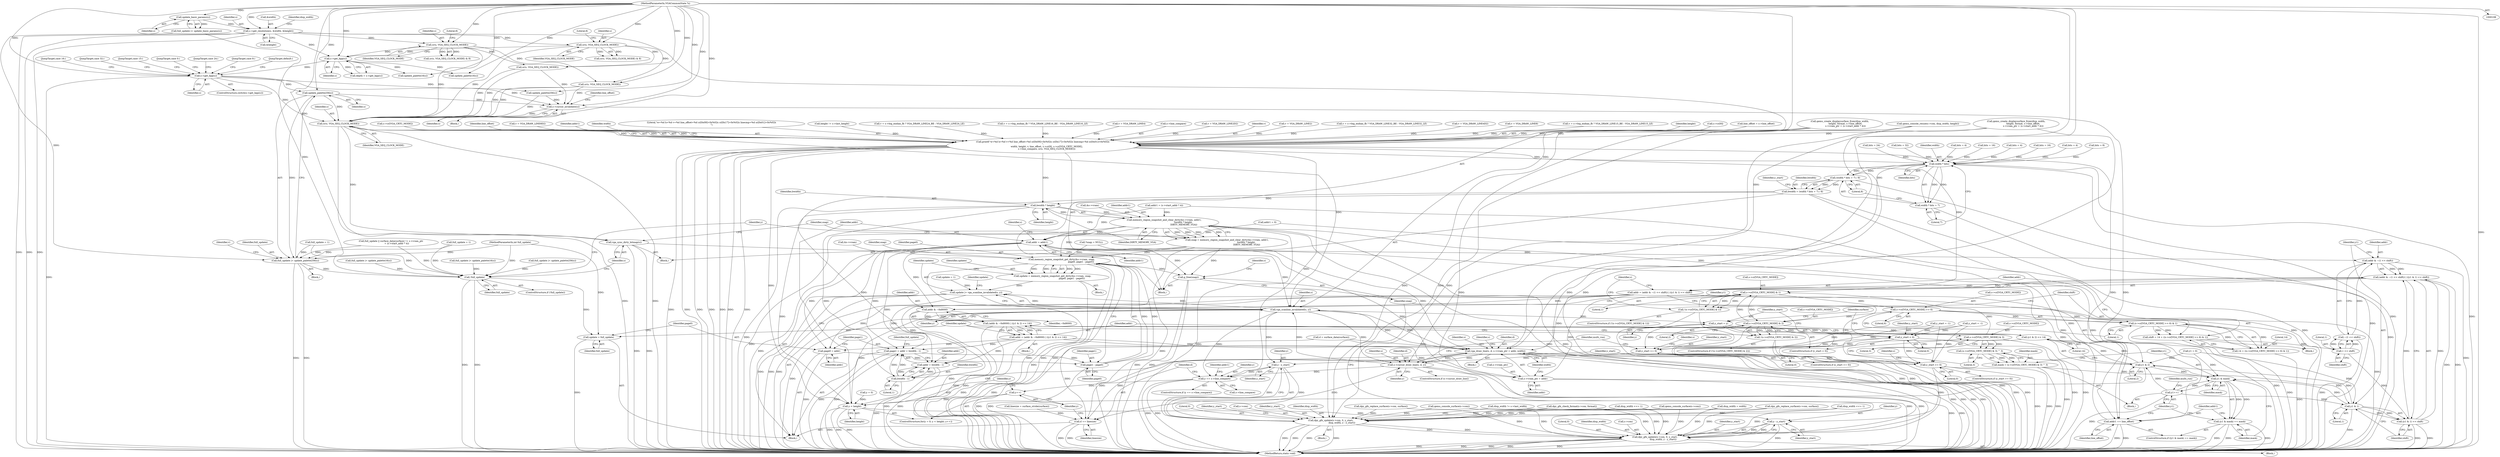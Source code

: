 digraph "0_qemu_bfc56535f793c557aa754c50213fc5f882e6482d@API" {
"1000540" [label="(Call,update_palette256(s))"];
"1000533" [label="(Call,s->get_bpp(s))"];
"1000279" [label="(Call,s->get_bpp(s))"];
"1000163" [label="(Call,s->get_resolution(s, &width, &height))"];
"1000161" [label="(Call,update_basic_params(s))"];
"1000109" [label="(MethodParameterIn,VGACommonState *s)"];
"1000253" [label="(Call,sr(s, VGA_SEQ_CLOCK_MODE))"];
"1000269" [label="(Call,sr(s, VGA_SEQ_CLOCK_MODE))"];
"1000538" [label="(Call,full_update |= update_palette256(s))"];
"1000688" [label="(Call,!full_update)"];
"1000777" [label="(Call,update = full_update)"];
"1000627" [label="(Call,s->cursor_invalidate(s))"];
"1000653" [label="(Call,sr(s, VGA_SEQ_CLOCK_MODE))"];
"1000634" [label="(Call,printf(\"w=%d h=%d v=%d line_offset=%d cr[0x09]=0x%02x cr[0x17]=0x%02x linecmp=%d sr[0x01]=0x%02x\n\",\n           width, height, v, line_offset, s->cr[9], s->cr[VGA_CRTC_MODE],\n           s->line_compare, sr(s, VGA_SEQ_CLOCK_MODE)))"];
"1000667" [label="(Call,width * bits)"];
"1000665" [label="(Call,(width * bits + 7) / 8)"];
"1000663" [label="(Call,bwidth = (width * bits + 7) / 8)"];
"1000701" [label="(Call,bwidth * height)"];
"1000695" [label="(Call,memory_region_snapshot_and_clear_dirty(&s->vram, addr1,\n                                                      bwidth * height,\n                                                       DIRTY_MEMORY_VGA))"];
"1000693" [label="(Call,snap = memory_region_snapshot_and_clear_dirty(&s->vram, addr1,\n                                                      bwidth * height,\n                                                       DIRTY_MEMORY_VGA))"];
"1000800" [label="(Call,memory_region_snapshot_get_dirty(&s->vram, snap,\n                                                      page0, page1 - page0))"];
"1000798" [label="(Call,update = memory_region_snapshot_get_dirty(&s->vram, snap,\n                                                      page0, page1 - page0))"];
"1000810" [label="(Call,update |= vga_scanline_invalidated(s, y))"];
"1000928" [label="(Call,g_free(snap))"];
"1000715" [label="(Call,addr = addr1)"];
"1000745" [label="(Call,addr & ~(1 << shift))"];
"1000744" [label="(Call,(addr & ~(1 << shift)) | ((y1 & 1) << shift))"];
"1000742" [label="(Call,addr = (addr & ~(1 << shift)) | ((y1 & 1) << shift))"];
"1000769" [label="(Call,addr & ~0x8000)"];
"1000768" [label="(Call,(addr & ~0x8000) | ((y1 & 2) << 14))"];
"1000766" [label="(Call,addr = (addr & ~0x8000) | ((y1 & 2) << 14))"];
"1000780" [label="(Call,page0 = addr)"];
"1000807" [label="(Call,page1 - page0)"];
"1000783" [label="(Call,page1 = addr + bwidth - 1)"];
"1000785" [label="(Call,addr + bwidth - 1)"];
"1000830" [label="(Call,vga_draw_line(s, d, s->vram_ptr + addr, width))"];
"1000812" [label="(Call,vga_scanline_invalidated(s, y))"];
"1000822" [label="(Call,y_start = y)"];
"1000819" [label="(Call,y_start < 0)"];
"1000850" [label="(Call,y_start >= 0)"];
"1000861" [label="(Call,y - y_start)"];
"1000854" [label="(Call,dpy_gfx_update(s->con, 0, y_start,\n                               disp_width, y - y_start))"];
"1000918" [label="(Call,dpy_gfx_update(s->con, 0, y_start,\n                       disp_width, y - y_start))"];
"1000902" [label="(Call,y == s->line_compare)"];
"1000712" [label="(Call,y++)"];
"1000709" [label="(Call,y < height)"];
"1000925" [label="(Call,y - y_start)"];
"1000914" [label="(Call,y_start >= 0)"];
"1000843" [label="(Call,s->cursor_draw_line(s, d, y))"];
"1000910" [label="(Call,d += linesize)"];
"1000833" [label="(Call,s->vram_ptr + addr)"];
"1000889" [label="(Call,addr1 += line_offset)"];
"1000787" [label="(Call,bwidth - 1)"];
"1000666" [label="(Call,width * bits + 7)"];
"1000720" [label="(Call,s->cr[VGA_CRTC_MODE] & 1)"];
"1000719" [label="(Call,!(s->cr[VGA_CRTC_MODE] & 1))"];
"1000734" [label="(Call,s->cr[VGA_CRTC_MODE] >> 6)"];
"1000733" [label="(Call,(s->cr[VGA_CRTC_MODE] >> 6) & 1)"];
"1000729" [label="(Call,shift = 14 + ((s->cr[VGA_CRTC_MODE] >> 6) & 1))"];
"1000748" [label="(Call,1 << shift)"];
"1000747" [label="(Call,~(1 << shift))"];
"1000751" [label="(Call,(y1 & 1) << shift)"];
"1000731" [label="(Call,14 + ((s->cr[VGA_CRTC_MODE] >> 6) & 1))"];
"1000758" [label="(Call,s->cr[VGA_CRTC_MODE] & 2)"];
"1000757" [label="(Call,!(s->cr[VGA_CRTC_MODE] & 2))"];
"1000875" [label="(Call,s->cr[VGA_CRTC_MODE] & 3)"];
"1000874" [label="(Call,(s->cr[VGA_CRTC_MODE] & 3) ^ 3)"];
"1000872" [label="(Call,mask = (s->cr[VGA_CRTC_MODE] & 3) ^ 3)"];
"1000885" [label="(Call,y1 & mask)"];
"1000884" [label="(Call,(y1 & mask) == mask)"];
"1000892" [label="(Call,y1++)"];
"1000752" [label="(Call,y1 & 1)"];
"1000773" [label="(Call,y1 & 2)"];
"1000772" [label="(Call,(y1 & 2) << 14)"];
"1000691" [label="(Call,vga_sync_dirty_bitmap(s))"];
"1000824" [label="(Identifier,y)"];
"1000780" [label="(Call,page0 = addr)"];
"1000274" [label="(Call,disp_width <<= 1)"];
"1000851" [label="(Identifier,y_start)"];
"1000163" [label="(Call,s->get_resolution(s, &width, &height))"];
"1000272" [label="(Literal,8)"];
"1000422" [label="(Call,full_update = 1)"];
"1000673" [label="(Identifier,y_start)"];
"1000707" [label="(Identifier,y)"];
"1000161" [label="(Call,update_basic_params(s))"];
"1000538" [label="(Call,full_update |= update_palette256(s))"];
"1000655" [label="(Identifier,VGA_SEQ_CLOCK_MODE)"];
"1000645" [label="(Call,s->cr[VGA_CRTC_MODE])"];
"1000482" [label="(Call,update_palette16(s))"];
"1000816" [label="(Identifier,update)"];
"1000923" [label="(Identifier,y_start)"];
"1000915" [label="(Identifier,y_start)"];
"1000639" [label="(Identifier,line_offset)"];
"1000280" [label="(Identifier,s)"];
"1000777" [label="(Call,update = full_update)"];
"1000542" [label="(Call,v = VGA_DRAW_LINE8D2)"];
"1000772" [label="(Call,(y1 & 2) << 14)"];
"1000830" [label="(Call,vga_draw_line(s, d, s->vram_ptr + addr, width))"];
"1000654" [label="(Identifier,s)"];
"1000818" [label="(ControlStructure,if (y_start < 0))"];
"1000656" [label="(Call,addr1 = (s->start_addr * 4))"];
"1000165" [label="(Call,&width)"];
"1000850" [label="(Call,y_start >= 0)"];
"1000691" [label="(Call,vga_sync_dirty_bitmap(s))"];
"1000831" [label="(Identifier,s)"];
"1000939" [label="(MethodReturn,static void)"];
"1000514" [label="(Call,sr(s, VGA_SEQ_CLOCK_MODE))"];
"1000875" [label="(Call,s->cr[VGA_CRTC_MODE] & 3)"];
"1000717" [label="(Identifier,addr1)"];
"1000750" [label="(Identifier,shift)"];
"1000254" [label="(Identifier,s)"];
"1000550" [label="(Call,full_update |= update_palette256(s))"];
"1000704" [label="(Identifier,DIRTY_MEMORY_VGA)"];
"1000527" [label="(Call,bits = 4)"];
"1000854" [label="(Call,dpy_gfx_update(s->con, 0, y_start,\n                               disp_width, y - y_start))"];
"1000689" [label="(Identifier,full_update)"];
"1000917" [label="(Block,)"];
"1000873" [label="(Identifier,mask)"];
"1000882" [label="(Literal,3)"];
"1000887" [label="(Identifier,mask)"];
"1000270" [label="(Identifier,s)"];
"1000366" [label="(Call,dpy_gfx_replace_surface(s->con, surface))"];
"1000810" [label="(Call,update |= vga_scanline_invalidated(s, y))"];
"1000666" [label="(Call,width * bits + 7)"];
"1000537" [label="(JumpTarget,case 0:)"];
"1000587" [label="(JumpTarget,case 24:)"];
"1000903" [label="(Identifier,y)"];
"1000892" [label="(Call,y1++)"];
"1000853" [label="(Block,)"];
"1000801" [label="(Call,&s->vram)"];
"1000843" [label="(Call,s->cursor_draw_line(s, d, y))"];
"1000756" [label="(ControlStructure,if (!(s->cr[VGA_CRTC_MODE] & 2)))"];
"1000860" [label="(Identifier,disp_width)"];
"1000663" [label="(Call,bwidth = (width * bits + 7) / 8)"];
"1000876" [label="(Call,s->cr[VGA_CRTC_MODE])"];
"1000534" [label="(Identifier,s)"];
"1000901" [label="(ControlStructure,if (y == s->line_compare))"];
"1000771" [label="(Identifier,~0x8000)"];
"1000508" [label="(Call,full_update |= update_palette16(s))"];
"1000789" [label="(Literal,1)"];
"1000726" [label="(Literal,1)"];
"1000716" [label="(Identifier,addr)"];
"1000540" [label="(Call,update_palette256(s))"];
"1000549" [label="(JumpTarget,case 8:)"];
"1000805" [label="(Identifier,snap)"];
"1000844" [label="(Identifier,s)"];
"1000657" [label="(Identifier,addr1)"];
"1000676" [label="(Call,d = surface_data(surface))"];
"1000570" [label="(Call,bits = 16)"];
"1000702" [label="(Identifier,bwidth)"];
"1000806" [label="(Identifier,page0)"];
"1000293" [label="(Call,dpy_gfx_check_format(s->con, format))"];
"1000734" [label="(Call,s->cr[VGA_CRTC_MODE] >> 6)"];
"1000627" [label="(Call,s->cursor_invalidate(s))"];
"1000454" [label="(Call,qemu_create_displaysurface_from(disp_width,\n                height, format, s->line_offset,\n                s->vram_ptr + (s->start_addr * 4)))"];
"1000820" [label="(Identifier,y_start)"];
"1000430" [label="(Call,full_update || surface_data(surface) != s->vram_ptr\n                + (s->start_addr * 4))"];
"1000755" [label="(Identifier,shift)"];
"1000759" [label="(Call,s->cr[VGA_CRTC_MODE])"];
"1000373" [label="(Call,qemu_console_resize(s->con, disp_width, height))"];
"1000693" [label="(Call,snap = memory_region_snapshot_and_clear_dirty(&s->vram, addr1,\n                                                      bwidth * height,\n                                                       DIRTY_MEMORY_VGA))"];
"1000723" [label="(Identifier,s)"];
"1000814" [label="(Identifier,y)"];
"1000732" [label="(Literal,14)"];
"1000532" [label="(ControlStructure,switch(s->get_bpp(s)))"];
"1000895" [label="(Identifier,multi_run)"];
"1000913" [label="(ControlStructure,if (y_start >= 0))"];
"1000863" [label="(Identifier,y_start)"];
"1000636" [label="(Identifier,width)"];
"1000793" [label="(Call,update = 1)"];
"1000277" [label="(Call,depth = s->get_bpp(s))"];
"1000687" [label="(ControlStructure,if (!full_update))"];
"1000865" [label="(Identifier,y_start)"];
"1000925" [label="(Call,y - y_start)"];
"1000635" [label="(Literal,\"w=%d h=%d v=%d line_offset=%d cr[0x09]=0x%02x cr[0x17]=0x%02x linecmp=%d sr[0x01]=0x%02x\n\")"];
"1000499" [label="(Call,bits = 4)"];
"1000811" [label="(Identifier,update)"];
"1000782" [label="(Identifier,addr)"];
"1000784" [label="(Identifier,page1)"];
"1000719" [label="(Call,!(s->cr[VGA_CRTC_MODE] & 1))"];
"1000170" [label="(Identifier,disp_width)"];
"1000881" [label="(Literal,3)"];
"1000541" [label="(Identifier,s)"];
"1000904" [label="(Call,s->line_compare)"];
"1000536" [label="(JumpTarget,default:)"];
"1000574" [label="(JumpTarget,case 16:)"];
"1000535" [label="(Block,)"];
"1000671" [label="(Literal,8)"];
"1000902" [label="(Call,y == s->line_compare)"];
"1000167" [label="(Call,&height)"];
"1000714" [label="(Block,)"];
"1000709" [label="(Call,y < height)"];
"1000889" [label="(Call,addr1 += line_offset)"];
"1000669" [label="(Identifier,bits)"];
"1000742" [label="(Call,addr = (addr & ~(1 << shift)) | ((y1 & 1) << shift))"];
"1000761" [label="(Identifier,s)"];
"1000862" [label="(Identifier,y)"];
"1000916" [label="(Literal,0)"];
"1000767" [label="(Identifier,addr)"];
"1000510" [label="(Call,update_palette16(s))"];
"1000323" [label="(Call,height != s->last_height)"];
"1000350" [label="(Call,qemu_create_displaysurface_from(disp_width,\n                    height, format, s->line_offset,\n                    s->vram_ptr + (s->start_addr * 4)))"];
"1000164" [label="(Identifier,s)"];
"1000695" [label="(Call,memory_region_snapshot_and_clear_dirty(&s->vram, addr1,\n                                                      bwidth * height,\n                                                       DIRTY_MEMORY_VGA))"];
"1000381" [label="(Call,qemu_console_surface(s->con))"];
"1000731" [label="(Call,14 + ((s->cr[VGA_CRTC_MODE] >> 6) & 1))"];
"1000769" [label="(Call,addr & ~0x8000)"];
"1000752" [label="(Call,y1 & 1)"];
"1000588" [label="(Call,v = s->big_endian_fb ? VGA_DRAW_LINE24_BE : VGA_DRAW_LINE24_LE)"];
"1000233" [label="(Call,full_update = 1)"];
"1000715" [label="(Call,addr = addr1)"];
"1000746" [label="(Identifier,addr)"];
"1000575" [label="(Call,v = s->big_endian_fb ? VGA_DRAW_LINE16_BE : VGA_DRAW_LINE16_LE)"];
"1000770" [label="(Identifier,addr)"];
"1000557" [label="(Call,bits = 8)"];
"1000834" [label="(Call,s->vram_ptr)"];
"1000797" [label="(Block,)"];
"1000596" [label="(Call,bits = 24)"];
"1000743" [label="(Identifier,addr)"];
"1000846" [label="(Identifier,y)"];
"1000890" [label="(Identifier,addr1)"];
"1000634" [label="(Call,printf(\"w=%d h=%d v=%d line_offset=%d cr[0x09]=0x%02x cr[0x17]=0x%02x linecmp=%d sr[0x01]=0x%02x\n\",\n           width, height, v, line_offset, s->cr[9], s->cr[VGA_CRTC_MODE],\n           s->line_compare, sr(s, VGA_SEQ_CLOCK_MODE)))"];
"1000268" [label="(Call,sr(s, VGA_SEQ_CLOCK_MODE) & 8)"];
"1000630" [label="(Identifier,line_offset)"];
"1000912" [label="(Identifier,linesize)"];
"1000470" [label="(Call,dpy_gfx_replace_surface(s->con, surface))"];
"1000872" [label="(Call,mask = (s->cr[VGA_CRTC_MODE] & 3) ^ 3)"];
"1000812" [label="(Call,vga_scanline_invalidated(s, y))"];
"1000667" [label="(Call,width * bits)"];
"1000111" [label="(Block,)"];
"1000841" [label="(Identifier,s)"];
"1000773" [label="(Call,y1 & 2)"];
"1000845" [label="(Identifier,d)"];
"1000852" [label="(Literal,0)"];
"1000115" [label="(Call,qemu_console_surface(s->con))"];
"1000774" [label="(Identifier,y1)"];
"1000690" [label="(Block,)"];
"1000688" [label="(Call,!full_update)"];
"1000609" [label="(Call,bits = 32)"];
"1000753" [label="(Identifier,y1)"];
"1000279" [label="(Call,s->get_bpp(s))"];
"1000907" [label="(Call,addr1 = 0)"];
"1000800" [label="(Call,memory_region_snapshot_get_dirty(&s->vram, snap,\n                                                      page0, page1 - page0))"];
"1000786" [label="(Identifier,addr)"];
"1000496" [label="(Call,v = VGA_DRAW_LINE4)"];
"1000727" [label="(Block,)"];
"1000798" [label="(Call,update = memory_region_snapshot_get_dirty(&s->vram, snap,\n                                                      page0, page1 - page0))"];
"1000808" [label="(Identifier,page1)"];
"1000317" [label="(Call,disp_width != s->last_width)"];
"1000169" [label="(Call,disp_width = width)"];
"1000711" [label="(Identifier,height)"];
"1000628" [label="(Identifier,s)"];
"1000741" [label="(Literal,1)"];
"1000891" [label="(Identifier,line_offset)"];
"1000109" [label="(MethodParameterIn,VGACommonState *s)"];
"1000256" [label="(Literal,8)"];
"1000668" [label="(Identifier,width)"];
"1000136" [label="(Call,*snap = NULL)"];
"1000828" [label="(Identifier,surface)"];
"1000692" [label="(Identifier,s)"];
"1000712" [label="(Call,y++)"];
"1000480" [label="(Call,full_update |= update_palette16(s))"];
"1000861" [label="(Call,y - y_start)"];
"1000545" [label="(Call,bits = 4)"];
"1000713" [label="(Identifier,y)"];
"1000926" [label="(Identifier,y)"];
"1000849" [label="(ControlStructure,if (y_start >= 0))"];
"1000922" [label="(Literal,0)"];
"1000729" [label="(Call,shift = 14 + ((s->cr[VGA_CRTC_MODE] >> 6) & 1))"];
"1000159" [label="(Call,full_update |= update_basic_params(s))"];
"1000783" [label="(Call,page1 = addr + bwidth - 1)"];
"1000888" [label="(Identifier,mask)"];
"1000583" [label="(Call,bits = 16)"];
"1000600" [label="(JumpTarget,case 32:)"];
"1000110" [label="(MethodParameterIn,int full_update)"];
"1000650" [label="(Call,s->line_compare)"];
"1000519" [label="(Call,v = VGA_DRAW_LINE2D2)"];
"1000807" [label="(Call,page1 - page0)"];
"1000822" [label="(Call,y_start = y)"];
"1000819" [label="(Call,y_start < 0)"];
"1000927" [label="(Identifier,y_start)"];
"1000740" [label="(Literal,6)"];
"1000778" [label="(Identifier,update)"];
"1000855" [label="(Call,s->con)"];
"1000871" [label="(Block,)"];
"1000775" [label="(Literal,2)"];
"1000932" [label="(Identifier,s)"];
"1000700" [label="(Identifier,addr1)"];
"1000626" [label="(Block,)"];
"1000758" [label="(Call,s->cr[VGA_CRTC_MODE] & 2)"];
"1000823" [label="(Identifier,y_start)"];
"1000253" [label="(Call,sr(s, VGA_SEQ_CLOCK_MODE))"];
"1000638" [label="(Identifier,v)"];
"1000799" [label="(Identifier,update)"];
"1000665" [label="(Call,(width * bits + 7) / 8)"];
"1000791" [label="(Identifier,full_update)"];
"1000524" [label="(Call,v = VGA_DRAW_LINE2)"];
"1000757" [label="(Call,!(s->cr[VGA_CRTC_MODE] & 2))"];
"1000914" [label="(Call,y_start >= 0)"];
"1000766" [label="(Call,addr = (addr & ~0x8000) | ((y1 & 2) << 14))"];
"1000653" [label="(Call,sr(s, VGA_SEQ_CLOCK_MODE))"];
"1000920" [label="(Identifier,s)"];
"1000832" [label="(Identifier,d)"];
"1000486" [label="(Call,sr(s, VGA_SEQ_CLOCK_MODE))"];
"1000680" [label="(Call,linesize = surface_stride(surface))"];
"1000543" [label="(Identifier,v)"];
"1000864" [label="(Call,y_start = -1)"];
"1000839" [label="(ControlStructure,if (s->cursor_draw_line))"];
"1000883" [label="(ControlStructure,if ((y1 & mask) == mask))"];
"1000705" [label="(ControlStructure,for(y = 0; y < height; y++))"];
"1000601" [label="(Call,v = s->big_endian_fb ? VGA_DRAW_LINE32_BE : VGA_DRAW_LINE32_LE)"];
"1000491" [label="(Call,v = VGA_DRAW_LINE4D2)"];
"1000269" [label="(Call,sr(s, VGA_SEQ_CLOCK_MODE))"];
"1000779" [label="(Identifier,full_update)"];
"1000768" [label="(Call,(addr & ~0x8000) | ((y1 & 2) << 14))"];
"1000539" [label="(Identifier,full_update)"];
"1000809" [label="(Identifier,page0)"];
"1000781" [label="(Identifier,page0)"];
"1000765" [label="(Block,)"];
"1000911" [label="(Identifier,d)"];
"1000821" [label="(Literal,0)"];
"1000749" [label="(Literal,1)"];
"1000745" [label="(Call,addr & ~(1 << shift))"];
"1000706" [label="(Call,y = 0)"];
"1000874" [label="(Call,(s->cr[VGA_CRTC_MODE] & 3) ^ 3)"];
"1000554" [label="(Call,v = VGA_DRAW_LINE8)"];
"1000162" [label="(Identifier,s)"];
"1000720" [label="(Call,s->cr[VGA_CRTC_MODE] & 1)"];
"1000696" [label="(Call,&s->vram)"];
"1000562" [label="(Call,v = s->big_endian_fb ? VGA_DRAW_LINE15_BE : VGA_DRAW_LINE15_LE)"];
"1000785" [label="(Call,addr + bwidth - 1)"];
"1000813" [label="(Identifier,s)"];
"1000552" [label="(Call,update_palette256(s))"];
"1000271" [label="(Identifier,VGA_SEQ_CLOCK_MODE)"];
"1000870" [label="(Identifier,multi_run)"];
"1000924" [label="(Identifier,disp_width)"];
"1000730" [label="(Identifier,shift)"];
"1000664" [label="(Identifier,bwidth)"];
"1000747" [label="(Call,~(1 << shift))"];
"1000751" [label="(Call,(y1 & 1) << shift)"];
"1000672" [label="(Call,y_start = -1)"];
"1000754" [label="(Literal,1)"];
"1000884" [label="(Call,(y1 & mask) == mask)"];
"1000776" [label="(Literal,14)"];
"1000859" [label="(Identifier,y_start)"];
"1000893" [label="(Identifier,y1)"];
"1000701" [label="(Call,bwidth * height)"];
"1000838" [label="(Identifier,width)"];
"1000918" [label="(Call,dpy_gfx_update(s->con, 0, y_start,\n                       disp_width, y - y_start))"];
"1000908" [label="(Identifier,addr1)"];
"1000670" [label="(Literal,7)"];
"1000788" [label="(Identifier,bwidth)"];
"1000886" [label="(Identifier,y1)"];
"1000910" [label="(Call,d += linesize)"];
"1000258" [label="(Call,disp_width <<= 1)"];
"1000787" [label="(Call,bwidth - 1)"];
"1000928" [label="(Call,g_free(snap))"];
"1000858" [label="(Literal,0)"];
"1000748" [label="(Call,1 << shift)"];
"1000885" [label="(Call,y1 & mask)"];
"1000694" [label="(Identifier,snap)"];
"1000533" [label="(Call,s->get_bpp(s))"];
"1000721" [label="(Call,s->cr[VGA_CRTC_MODE])"];
"1000929" [label="(Identifier,snap)"];
"1000833" [label="(Call,s->vram_ptr + addr)"];
"1000829" [label="(Block,)"];
"1000735" [label="(Call,s->cr[VGA_CRTC_MODE])"];
"1000733" [label="(Call,(s->cr[VGA_CRTC_MODE] >> 6) & 1)"];
"1000637" [label="(Identifier,height)"];
"1000703" [label="(Identifier,height)"];
"1000561" [label="(JumpTarget,case 15:)"];
"1000252" [label="(Call,sr(s, VGA_SEQ_CLOCK_MODE) & 8)"];
"1000710" [label="(Identifier,y)"];
"1000718" [label="(ControlStructure,if (!(s->cr[VGA_CRTC_MODE] & 1)))"];
"1000684" [label="(Call,y1 = 0)"];
"1000837" [label="(Identifier,addr)"];
"1000744" [label="(Call,(addr & ~(1 << shift)) | ((y1 & 1) << shift))"];
"1000640" [label="(Call,s->cr[9])"];
"1000629" [label="(Call,line_offset = s->line_offset)"];
"1000764" [label="(Literal,2)"];
"1000919" [label="(Call,s->con)"];
"1000856" [label="(Identifier,s)"];
"1000255" [label="(Identifier,VGA_SEQ_CLOCK_MODE)"];
"1000540" -> "1000538"  [label="AST: "];
"1000540" -> "1000541"  [label="CFG: "];
"1000541" -> "1000540"  [label="AST: "];
"1000538" -> "1000540"  [label="CFG: "];
"1000540" -> "1000538"  [label="DDG: "];
"1000533" -> "1000540"  [label="DDG: "];
"1000109" -> "1000540"  [label="DDG: "];
"1000540" -> "1000627"  [label="DDG: "];
"1000540" -> "1000653"  [label="DDG: "];
"1000533" -> "1000532"  [label="AST: "];
"1000533" -> "1000534"  [label="CFG: "];
"1000534" -> "1000533"  [label="AST: "];
"1000536" -> "1000533"  [label="CFG: "];
"1000537" -> "1000533"  [label="CFG: "];
"1000549" -> "1000533"  [label="CFG: "];
"1000561" -> "1000533"  [label="CFG: "];
"1000574" -> "1000533"  [label="CFG: "];
"1000587" -> "1000533"  [label="CFG: "];
"1000600" -> "1000533"  [label="CFG: "];
"1000533" -> "1000939"  [label="DDG: "];
"1000279" -> "1000533"  [label="DDG: "];
"1000109" -> "1000533"  [label="DDG: "];
"1000533" -> "1000552"  [label="DDG: "];
"1000533" -> "1000627"  [label="DDG: "];
"1000533" -> "1000653"  [label="DDG: "];
"1000279" -> "1000277"  [label="AST: "];
"1000279" -> "1000280"  [label="CFG: "];
"1000280" -> "1000279"  [label="AST: "];
"1000277" -> "1000279"  [label="CFG: "];
"1000279" -> "1000277"  [label="DDG: "];
"1000163" -> "1000279"  [label="DDG: "];
"1000253" -> "1000279"  [label="DDG: "];
"1000269" -> "1000279"  [label="DDG: "];
"1000109" -> "1000279"  [label="DDG: "];
"1000279" -> "1000482"  [label="DDG: "];
"1000279" -> "1000510"  [label="DDG: "];
"1000163" -> "1000111"  [label="AST: "];
"1000163" -> "1000167"  [label="CFG: "];
"1000164" -> "1000163"  [label="AST: "];
"1000165" -> "1000163"  [label="AST: "];
"1000167" -> "1000163"  [label="AST: "];
"1000170" -> "1000163"  [label="CFG: "];
"1000163" -> "1000939"  [label="DDG: "];
"1000163" -> "1000939"  [label="DDG: "];
"1000163" -> "1000939"  [label="DDG: "];
"1000161" -> "1000163"  [label="DDG: "];
"1000109" -> "1000163"  [label="DDG: "];
"1000163" -> "1000253"  [label="DDG: "];
"1000163" -> "1000269"  [label="DDG: "];
"1000161" -> "1000159"  [label="AST: "];
"1000161" -> "1000162"  [label="CFG: "];
"1000162" -> "1000161"  [label="AST: "];
"1000159" -> "1000161"  [label="CFG: "];
"1000161" -> "1000159"  [label="DDG: "];
"1000109" -> "1000161"  [label="DDG: "];
"1000109" -> "1000108"  [label="AST: "];
"1000109" -> "1000939"  [label="DDG: "];
"1000109" -> "1000253"  [label="DDG: "];
"1000109" -> "1000269"  [label="DDG: "];
"1000109" -> "1000482"  [label="DDG: "];
"1000109" -> "1000486"  [label="DDG: "];
"1000109" -> "1000510"  [label="DDG: "];
"1000109" -> "1000514"  [label="DDG: "];
"1000109" -> "1000552"  [label="DDG: "];
"1000109" -> "1000627"  [label="DDG: "];
"1000109" -> "1000653"  [label="DDG: "];
"1000109" -> "1000691"  [label="DDG: "];
"1000109" -> "1000812"  [label="DDG: "];
"1000109" -> "1000830"  [label="DDG: "];
"1000109" -> "1000843"  [label="DDG: "];
"1000253" -> "1000252"  [label="AST: "];
"1000253" -> "1000255"  [label="CFG: "];
"1000254" -> "1000253"  [label="AST: "];
"1000255" -> "1000253"  [label="AST: "];
"1000256" -> "1000253"  [label="CFG: "];
"1000253" -> "1000252"  [label="DDG: "];
"1000253" -> "1000252"  [label="DDG: "];
"1000253" -> "1000486"  [label="DDG: "];
"1000253" -> "1000514"  [label="DDG: "];
"1000253" -> "1000653"  [label="DDG: "];
"1000269" -> "1000268"  [label="AST: "];
"1000269" -> "1000271"  [label="CFG: "];
"1000270" -> "1000269"  [label="AST: "];
"1000271" -> "1000269"  [label="AST: "];
"1000272" -> "1000269"  [label="CFG: "];
"1000269" -> "1000268"  [label="DDG: "];
"1000269" -> "1000268"  [label="DDG: "];
"1000269" -> "1000486"  [label="DDG: "];
"1000269" -> "1000514"  [label="DDG: "];
"1000269" -> "1000653"  [label="DDG: "];
"1000538" -> "1000535"  [label="AST: "];
"1000539" -> "1000538"  [label="AST: "];
"1000543" -> "1000538"  [label="CFG: "];
"1000538" -> "1000939"  [label="DDG: "];
"1000538" -> "1000939"  [label="DDG: "];
"1000159" -> "1000538"  [label="DDG: "];
"1000422" -> "1000538"  [label="DDG: "];
"1000430" -> "1000538"  [label="DDG: "];
"1000233" -> "1000538"  [label="DDG: "];
"1000110" -> "1000538"  [label="DDG: "];
"1000538" -> "1000688"  [label="DDG: "];
"1000688" -> "1000687"  [label="AST: "];
"1000688" -> "1000689"  [label="CFG: "];
"1000689" -> "1000688"  [label="AST: "];
"1000692" -> "1000688"  [label="CFG: "];
"1000707" -> "1000688"  [label="CFG: "];
"1000688" -> "1000939"  [label="DDG: "];
"1000688" -> "1000939"  [label="DDG: "];
"1000508" -> "1000688"  [label="DDG: "];
"1000159" -> "1000688"  [label="DDG: "];
"1000422" -> "1000688"  [label="DDG: "];
"1000430" -> "1000688"  [label="DDG: "];
"1000550" -> "1000688"  [label="DDG: "];
"1000480" -> "1000688"  [label="DDG: "];
"1000233" -> "1000688"  [label="DDG: "];
"1000110" -> "1000688"  [label="DDG: "];
"1000688" -> "1000777"  [label="DDG: "];
"1000777" -> "1000714"  [label="AST: "];
"1000777" -> "1000779"  [label="CFG: "];
"1000778" -> "1000777"  [label="AST: "];
"1000779" -> "1000777"  [label="AST: "];
"1000781" -> "1000777"  [label="CFG: "];
"1000777" -> "1000939"  [label="DDG: "];
"1000110" -> "1000777"  [label="DDG: "];
"1000627" -> "1000626"  [label="AST: "];
"1000627" -> "1000628"  [label="CFG: "];
"1000628" -> "1000627"  [label="AST: "];
"1000630" -> "1000627"  [label="CFG: "];
"1000627" -> "1000939"  [label="DDG: "];
"1000552" -> "1000627"  [label="DDG: "];
"1000514" -> "1000627"  [label="DDG: "];
"1000486" -> "1000627"  [label="DDG: "];
"1000627" -> "1000653"  [label="DDG: "];
"1000653" -> "1000634"  [label="AST: "];
"1000653" -> "1000655"  [label="CFG: "];
"1000654" -> "1000653"  [label="AST: "];
"1000655" -> "1000653"  [label="AST: "];
"1000634" -> "1000653"  [label="CFG: "];
"1000653" -> "1000939"  [label="DDG: "];
"1000653" -> "1000939"  [label="DDG: "];
"1000653" -> "1000634"  [label="DDG: "];
"1000653" -> "1000634"  [label="DDG: "];
"1000552" -> "1000653"  [label="DDG: "];
"1000514" -> "1000653"  [label="DDG: "];
"1000514" -> "1000653"  [label="DDG: "];
"1000486" -> "1000653"  [label="DDG: "];
"1000486" -> "1000653"  [label="DDG: "];
"1000653" -> "1000691"  [label="DDG: "];
"1000653" -> "1000812"  [label="DDG: "];
"1000634" -> "1000111"  [label="AST: "];
"1000635" -> "1000634"  [label="AST: "];
"1000636" -> "1000634"  [label="AST: "];
"1000637" -> "1000634"  [label="AST: "];
"1000638" -> "1000634"  [label="AST: "];
"1000639" -> "1000634"  [label="AST: "];
"1000640" -> "1000634"  [label="AST: "];
"1000645" -> "1000634"  [label="AST: "];
"1000650" -> "1000634"  [label="AST: "];
"1000657" -> "1000634"  [label="CFG: "];
"1000634" -> "1000939"  [label="DDG: "];
"1000634" -> "1000939"  [label="DDG: "];
"1000634" -> "1000939"  [label="DDG: "];
"1000634" -> "1000939"  [label="DDG: "];
"1000634" -> "1000939"  [label="DDG: "];
"1000634" -> "1000939"  [label="DDG: "];
"1000634" -> "1000939"  [label="DDG: "];
"1000323" -> "1000634"  [label="DDG: "];
"1000454" -> "1000634"  [label="DDG: "];
"1000373" -> "1000634"  [label="DDG: "];
"1000350" -> "1000634"  [label="DDG: "];
"1000524" -> "1000634"  [label="DDG: "];
"1000588" -> "1000634"  [label="DDG: "];
"1000562" -> "1000634"  [label="DDG: "];
"1000519" -> "1000634"  [label="DDG: "];
"1000601" -> "1000634"  [label="DDG: "];
"1000542" -> "1000634"  [label="DDG: "];
"1000575" -> "1000634"  [label="DDG: "];
"1000491" -> "1000634"  [label="DDG: "];
"1000554" -> "1000634"  [label="DDG: "];
"1000496" -> "1000634"  [label="DDG: "];
"1000629" -> "1000634"  [label="DDG: "];
"1000634" -> "1000667"  [label="DDG: "];
"1000634" -> "1000701"  [label="DDG: "];
"1000634" -> "1000709"  [label="DDG: "];
"1000634" -> "1000720"  [label="DDG: "];
"1000634" -> "1000889"  [label="DDG: "];
"1000634" -> "1000902"  [label="DDG: "];
"1000667" -> "1000666"  [label="AST: "];
"1000667" -> "1000669"  [label="CFG: "];
"1000668" -> "1000667"  [label="AST: "];
"1000669" -> "1000667"  [label="AST: "];
"1000670" -> "1000667"  [label="CFG: "];
"1000667" -> "1000939"  [label="DDG: "];
"1000667" -> "1000939"  [label="DDG: "];
"1000667" -> "1000665"  [label="DDG: "];
"1000667" -> "1000665"  [label="DDG: "];
"1000667" -> "1000666"  [label="DDG: "];
"1000667" -> "1000666"  [label="DDG: "];
"1000570" -> "1000667"  [label="DDG: "];
"1000583" -> "1000667"  [label="DDG: "];
"1000596" -> "1000667"  [label="DDG: "];
"1000527" -> "1000667"  [label="DDG: "];
"1000609" -> "1000667"  [label="DDG: "];
"1000545" -> "1000667"  [label="DDG: "];
"1000499" -> "1000667"  [label="DDG: "];
"1000557" -> "1000667"  [label="DDG: "];
"1000667" -> "1000830"  [label="DDG: "];
"1000665" -> "1000663"  [label="AST: "];
"1000665" -> "1000671"  [label="CFG: "];
"1000666" -> "1000665"  [label="AST: "];
"1000671" -> "1000665"  [label="AST: "];
"1000663" -> "1000665"  [label="CFG: "];
"1000665" -> "1000939"  [label="DDG: "];
"1000665" -> "1000663"  [label="DDG: "];
"1000665" -> "1000663"  [label="DDG: "];
"1000663" -> "1000111"  [label="AST: "];
"1000664" -> "1000663"  [label="AST: "];
"1000673" -> "1000663"  [label="CFG: "];
"1000663" -> "1000939"  [label="DDG: "];
"1000663" -> "1000939"  [label="DDG: "];
"1000663" -> "1000701"  [label="DDG: "];
"1000663" -> "1000787"  [label="DDG: "];
"1000701" -> "1000695"  [label="AST: "];
"1000701" -> "1000703"  [label="CFG: "];
"1000702" -> "1000701"  [label="AST: "];
"1000703" -> "1000701"  [label="AST: "];
"1000704" -> "1000701"  [label="CFG: "];
"1000701" -> "1000939"  [label="DDG: "];
"1000701" -> "1000695"  [label="DDG: "];
"1000701" -> "1000695"  [label="DDG: "];
"1000701" -> "1000709"  [label="DDG: "];
"1000701" -> "1000787"  [label="DDG: "];
"1000695" -> "1000693"  [label="AST: "];
"1000695" -> "1000704"  [label="CFG: "];
"1000696" -> "1000695"  [label="AST: "];
"1000700" -> "1000695"  [label="AST: "];
"1000704" -> "1000695"  [label="AST: "];
"1000693" -> "1000695"  [label="CFG: "];
"1000695" -> "1000939"  [label="DDG: "];
"1000695" -> "1000939"  [label="DDG: "];
"1000695" -> "1000939"  [label="DDG: "];
"1000695" -> "1000939"  [label="DDG: "];
"1000695" -> "1000693"  [label="DDG: "];
"1000695" -> "1000693"  [label="DDG: "];
"1000695" -> "1000693"  [label="DDG: "];
"1000695" -> "1000693"  [label="DDG: "];
"1000656" -> "1000695"  [label="DDG: "];
"1000695" -> "1000715"  [label="DDG: "];
"1000695" -> "1000800"  [label="DDG: "];
"1000695" -> "1000889"  [label="DDG: "];
"1000693" -> "1000690"  [label="AST: "];
"1000694" -> "1000693"  [label="AST: "];
"1000707" -> "1000693"  [label="CFG: "];
"1000693" -> "1000939"  [label="DDG: "];
"1000693" -> "1000800"  [label="DDG: "];
"1000693" -> "1000928"  [label="DDG: "];
"1000800" -> "1000798"  [label="AST: "];
"1000800" -> "1000807"  [label="CFG: "];
"1000801" -> "1000800"  [label="AST: "];
"1000805" -> "1000800"  [label="AST: "];
"1000806" -> "1000800"  [label="AST: "];
"1000807" -> "1000800"  [label="AST: "];
"1000798" -> "1000800"  [label="CFG: "];
"1000800" -> "1000939"  [label="DDG: "];
"1000800" -> "1000939"  [label="DDG: "];
"1000800" -> "1000939"  [label="DDG: "];
"1000800" -> "1000798"  [label="DDG: "];
"1000800" -> "1000798"  [label="DDG: "];
"1000800" -> "1000798"  [label="DDG: "];
"1000800" -> "1000798"  [label="DDG: "];
"1000136" -> "1000800"  [label="DDG: "];
"1000807" -> "1000800"  [label="DDG: "];
"1000807" -> "1000800"  [label="DDG: "];
"1000800" -> "1000928"  [label="DDG: "];
"1000798" -> "1000797"  [label="AST: "];
"1000799" -> "1000798"  [label="AST: "];
"1000811" -> "1000798"  [label="CFG: "];
"1000798" -> "1000939"  [label="DDG: "];
"1000798" -> "1000810"  [label="DDG: "];
"1000810" -> "1000714"  [label="AST: "];
"1000810" -> "1000812"  [label="CFG: "];
"1000811" -> "1000810"  [label="AST: "];
"1000812" -> "1000810"  [label="AST: "];
"1000816" -> "1000810"  [label="CFG: "];
"1000810" -> "1000939"  [label="DDG: "];
"1000810" -> "1000939"  [label="DDG: "];
"1000810" -> "1000939"  [label="DDG: "];
"1000793" -> "1000810"  [label="DDG: "];
"1000812" -> "1000810"  [label="DDG: "];
"1000812" -> "1000810"  [label="DDG: "];
"1000928" -> "1000111"  [label="AST: "];
"1000928" -> "1000929"  [label="CFG: "];
"1000929" -> "1000928"  [label="AST: "];
"1000932" -> "1000928"  [label="CFG: "];
"1000928" -> "1000939"  [label="DDG: "];
"1000928" -> "1000939"  [label="DDG: "];
"1000136" -> "1000928"  [label="DDG: "];
"1000715" -> "1000714"  [label="AST: "];
"1000715" -> "1000717"  [label="CFG: "];
"1000716" -> "1000715"  [label="AST: "];
"1000717" -> "1000715"  [label="AST: "];
"1000723" -> "1000715"  [label="CFG: "];
"1000715" -> "1000939"  [label="DDG: "];
"1000889" -> "1000715"  [label="DDG: "];
"1000656" -> "1000715"  [label="DDG: "];
"1000907" -> "1000715"  [label="DDG: "];
"1000715" -> "1000745"  [label="DDG: "];
"1000715" -> "1000769"  [label="DDG: "];
"1000715" -> "1000780"  [label="DDG: "];
"1000715" -> "1000783"  [label="DDG: "];
"1000715" -> "1000785"  [label="DDG: "];
"1000715" -> "1000830"  [label="DDG: "];
"1000715" -> "1000833"  [label="DDG: "];
"1000745" -> "1000744"  [label="AST: "];
"1000745" -> "1000747"  [label="CFG: "];
"1000746" -> "1000745"  [label="AST: "];
"1000747" -> "1000745"  [label="AST: "];
"1000753" -> "1000745"  [label="CFG: "];
"1000745" -> "1000939"  [label="DDG: "];
"1000745" -> "1000744"  [label="DDG: "];
"1000745" -> "1000744"  [label="DDG: "];
"1000747" -> "1000745"  [label="DDG: "];
"1000744" -> "1000742"  [label="AST: "];
"1000744" -> "1000751"  [label="CFG: "];
"1000751" -> "1000744"  [label="AST: "];
"1000742" -> "1000744"  [label="CFG: "];
"1000744" -> "1000939"  [label="DDG: "];
"1000744" -> "1000939"  [label="DDG: "];
"1000744" -> "1000742"  [label="DDG: "];
"1000744" -> "1000742"  [label="DDG: "];
"1000751" -> "1000744"  [label="DDG: "];
"1000751" -> "1000744"  [label="DDG: "];
"1000742" -> "1000727"  [label="AST: "];
"1000743" -> "1000742"  [label="AST: "];
"1000761" -> "1000742"  [label="CFG: "];
"1000742" -> "1000939"  [label="DDG: "];
"1000742" -> "1000769"  [label="DDG: "];
"1000742" -> "1000780"  [label="DDG: "];
"1000742" -> "1000783"  [label="DDG: "];
"1000742" -> "1000785"  [label="DDG: "];
"1000742" -> "1000830"  [label="DDG: "];
"1000742" -> "1000833"  [label="DDG: "];
"1000769" -> "1000768"  [label="AST: "];
"1000769" -> "1000771"  [label="CFG: "];
"1000770" -> "1000769"  [label="AST: "];
"1000771" -> "1000769"  [label="AST: "];
"1000774" -> "1000769"  [label="CFG: "];
"1000769" -> "1000939"  [label="DDG: "];
"1000769" -> "1000768"  [label="DDG: "];
"1000769" -> "1000768"  [label="DDG: "];
"1000768" -> "1000766"  [label="AST: "];
"1000768" -> "1000772"  [label="CFG: "];
"1000772" -> "1000768"  [label="AST: "];
"1000766" -> "1000768"  [label="CFG: "];
"1000768" -> "1000939"  [label="DDG: "];
"1000768" -> "1000939"  [label="DDG: "];
"1000768" -> "1000766"  [label="DDG: "];
"1000768" -> "1000766"  [label="DDG: "];
"1000772" -> "1000768"  [label="DDG: "];
"1000772" -> "1000768"  [label="DDG: "];
"1000766" -> "1000765"  [label="AST: "];
"1000767" -> "1000766"  [label="AST: "];
"1000778" -> "1000766"  [label="CFG: "];
"1000766" -> "1000939"  [label="DDG: "];
"1000766" -> "1000780"  [label="DDG: "];
"1000766" -> "1000783"  [label="DDG: "];
"1000766" -> "1000785"  [label="DDG: "];
"1000766" -> "1000830"  [label="DDG: "];
"1000766" -> "1000833"  [label="DDG: "];
"1000780" -> "1000714"  [label="AST: "];
"1000780" -> "1000782"  [label="CFG: "];
"1000781" -> "1000780"  [label="AST: "];
"1000782" -> "1000780"  [label="AST: "];
"1000784" -> "1000780"  [label="CFG: "];
"1000780" -> "1000939"  [label="DDG: "];
"1000780" -> "1000807"  [label="DDG: "];
"1000807" -> "1000809"  [label="CFG: "];
"1000808" -> "1000807"  [label="AST: "];
"1000809" -> "1000807"  [label="AST: "];
"1000807" -> "1000939"  [label="DDG: "];
"1000783" -> "1000807"  [label="DDG: "];
"1000783" -> "1000714"  [label="AST: "];
"1000783" -> "1000785"  [label="CFG: "];
"1000784" -> "1000783"  [label="AST: "];
"1000785" -> "1000783"  [label="AST: "];
"1000791" -> "1000783"  [label="CFG: "];
"1000783" -> "1000939"  [label="DDG: "];
"1000783" -> "1000939"  [label="DDG: "];
"1000787" -> "1000783"  [label="DDG: "];
"1000787" -> "1000783"  [label="DDG: "];
"1000785" -> "1000787"  [label="CFG: "];
"1000786" -> "1000785"  [label="AST: "];
"1000787" -> "1000785"  [label="AST: "];
"1000785" -> "1000939"  [label="DDG: "];
"1000785" -> "1000939"  [label="DDG: "];
"1000787" -> "1000785"  [label="DDG: "];
"1000787" -> "1000785"  [label="DDG: "];
"1000830" -> "1000829"  [label="AST: "];
"1000830" -> "1000838"  [label="CFG: "];
"1000831" -> "1000830"  [label="AST: "];
"1000832" -> "1000830"  [label="AST: "];
"1000833" -> "1000830"  [label="AST: "];
"1000838" -> "1000830"  [label="AST: "];
"1000841" -> "1000830"  [label="CFG: "];
"1000830" -> "1000939"  [label="DDG: "];
"1000830" -> "1000939"  [label="DDG: "];
"1000830" -> "1000939"  [label="DDG: "];
"1000830" -> "1000939"  [label="DDG: "];
"1000830" -> "1000812"  [label="DDG: "];
"1000812" -> "1000830"  [label="DDG: "];
"1000676" -> "1000830"  [label="DDG: "];
"1000910" -> "1000830"  [label="DDG: "];
"1000830" -> "1000843"  [label="DDG: "];
"1000830" -> "1000843"  [label="DDG: "];
"1000830" -> "1000910"  [label="DDG: "];
"1000812" -> "1000814"  [label="CFG: "];
"1000813" -> "1000812"  [label="AST: "];
"1000814" -> "1000812"  [label="AST: "];
"1000812" -> "1000939"  [label="DDG: "];
"1000843" -> "1000812"  [label="DDG: "];
"1000691" -> "1000812"  [label="DDG: "];
"1000709" -> "1000812"  [label="DDG: "];
"1000812" -> "1000822"  [label="DDG: "];
"1000812" -> "1000843"  [label="DDG: "];
"1000812" -> "1000861"  [label="DDG: "];
"1000812" -> "1000902"  [label="DDG: "];
"1000822" -> "1000818"  [label="AST: "];
"1000822" -> "1000824"  [label="CFG: "];
"1000823" -> "1000822"  [label="AST: "];
"1000824" -> "1000822"  [label="AST: "];
"1000828" -> "1000822"  [label="CFG: "];
"1000822" -> "1000819"  [label="DDG: "];
"1000822" -> "1000850"  [label="DDG: "];
"1000822" -> "1000914"  [label="DDG: "];
"1000819" -> "1000818"  [label="AST: "];
"1000819" -> "1000821"  [label="CFG: "];
"1000820" -> "1000819"  [label="AST: "];
"1000821" -> "1000819"  [label="AST: "];
"1000823" -> "1000819"  [label="CFG: "];
"1000828" -> "1000819"  [label="CFG: "];
"1000819" -> "1000939"  [label="DDG: "];
"1000850" -> "1000819"  [label="DDG: "];
"1000864" -> "1000819"  [label="DDG: "];
"1000672" -> "1000819"  [label="DDG: "];
"1000819" -> "1000850"  [label="DDG: "];
"1000819" -> "1000914"  [label="DDG: "];
"1000850" -> "1000849"  [label="AST: "];
"1000850" -> "1000852"  [label="CFG: "];
"1000851" -> "1000850"  [label="AST: "];
"1000852" -> "1000850"  [label="AST: "];
"1000856" -> "1000850"  [label="CFG: "];
"1000870" -> "1000850"  [label="CFG: "];
"1000864" -> "1000850"  [label="DDG: "];
"1000672" -> "1000850"  [label="DDG: "];
"1000850" -> "1000861"  [label="DDG: "];
"1000850" -> "1000914"  [label="DDG: "];
"1000861" -> "1000854"  [label="AST: "];
"1000861" -> "1000863"  [label="CFG: "];
"1000862" -> "1000861"  [label="AST: "];
"1000863" -> "1000861"  [label="AST: "];
"1000854" -> "1000861"  [label="CFG: "];
"1000861" -> "1000854"  [label="DDG: "];
"1000861" -> "1000854"  [label="DDG: "];
"1000861" -> "1000902"  [label="DDG: "];
"1000854" -> "1000853"  [label="AST: "];
"1000855" -> "1000854"  [label="AST: "];
"1000858" -> "1000854"  [label="AST: "];
"1000859" -> "1000854"  [label="AST: "];
"1000860" -> "1000854"  [label="AST: "];
"1000865" -> "1000854"  [label="CFG: "];
"1000854" -> "1000939"  [label="DDG: "];
"1000854" -> "1000939"  [label="DDG: "];
"1000854" -> "1000939"  [label="DDG: "];
"1000854" -> "1000939"  [label="DDG: "];
"1000293" -> "1000854"  [label="DDG: "];
"1000381" -> "1000854"  [label="DDG: "];
"1000470" -> "1000854"  [label="DDG: "];
"1000115" -> "1000854"  [label="DDG: "];
"1000366" -> "1000854"  [label="DDG: "];
"1000274" -> "1000854"  [label="DDG: "];
"1000317" -> "1000854"  [label="DDG: "];
"1000169" -> "1000854"  [label="DDG: "];
"1000258" -> "1000854"  [label="DDG: "];
"1000454" -> "1000854"  [label="DDG: "];
"1000373" -> "1000854"  [label="DDG: "];
"1000350" -> "1000854"  [label="DDG: "];
"1000854" -> "1000918"  [label="DDG: "];
"1000854" -> "1000918"  [label="DDG: "];
"1000918" -> "1000917"  [label="AST: "];
"1000918" -> "1000925"  [label="CFG: "];
"1000919" -> "1000918"  [label="AST: "];
"1000922" -> "1000918"  [label="AST: "];
"1000923" -> "1000918"  [label="AST: "];
"1000924" -> "1000918"  [label="AST: "];
"1000925" -> "1000918"  [label="AST: "];
"1000929" -> "1000918"  [label="CFG: "];
"1000918" -> "1000939"  [label="DDG: "];
"1000918" -> "1000939"  [label="DDG: "];
"1000918" -> "1000939"  [label="DDG: "];
"1000918" -> "1000939"  [label="DDG: "];
"1000918" -> "1000939"  [label="DDG: "];
"1000293" -> "1000918"  [label="DDG: "];
"1000381" -> "1000918"  [label="DDG: "];
"1000470" -> "1000918"  [label="DDG: "];
"1000115" -> "1000918"  [label="DDG: "];
"1000366" -> "1000918"  [label="DDG: "];
"1000925" -> "1000918"  [label="DDG: "];
"1000925" -> "1000918"  [label="DDG: "];
"1000274" -> "1000918"  [label="DDG: "];
"1000317" -> "1000918"  [label="DDG: "];
"1000169" -> "1000918"  [label="DDG: "];
"1000258" -> "1000918"  [label="DDG: "];
"1000454" -> "1000918"  [label="DDG: "];
"1000373" -> "1000918"  [label="DDG: "];
"1000350" -> "1000918"  [label="DDG: "];
"1000902" -> "1000901"  [label="AST: "];
"1000902" -> "1000904"  [label="CFG: "];
"1000903" -> "1000902"  [label="AST: "];
"1000904" -> "1000902"  [label="AST: "];
"1000908" -> "1000902"  [label="CFG: "];
"1000911" -> "1000902"  [label="CFG: "];
"1000902" -> "1000939"  [label="DDG: "];
"1000902" -> "1000939"  [label="DDG: "];
"1000902" -> "1000712"  [label="DDG: "];
"1000843" -> "1000902"  [label="DDG: "];
"1000712" -> "1000705"  [label="AST: "];
"1000712" -> "1000713"  [label="CFG: "];
"1000713" -> "1000712"  [label="AST: "];
"1000710" -> "1000712"  [label="CFG: "];
"1000712" -> "1000709"  [label="DDG: "];
"1000709" -> "1000705"  [label="AST: "];
"1000709" -> "1000711"  [label="CFG: "];
"1000710" -> "1000709"  [label="AST: "];
"1000711" -> "1000709"  [label="AST: "];
"1000716" -> "1000709"  [label="CFG: "];
"1000915" -> "1000709"  [label="CFG: "];
"1000709" -> "1000939"  [label="DDG: "];
"1000709" -> "1000939"  [label="DDG: "];
"1000709" -> "1000939"  [label="DDG: "];
"1000706" -> "1000709"  [label="DDG: "];
"1000709" -> "1000925"  [label="DDG: "];
"1000925" -> "1000927"  [label="CFG: "];
"1000926" -> "1000925"  [label="AST: "];
"1000927" -> "1000925"  [label="AST: "];
"1000925" -> "1000939"  [label="DDG: "];
"1000914" -> "1000925"  [label="DDG: "];
"1000914" -> "1000913"  [label="AST: "];
"1000914" -> "1000916"  [label="CFG: "];
"1000915" -> "1000914"  [label="AST: "];
"1000916" -> "1000914"  [label="AST: "];
"1000920" -> "1000914"  [label="CFG: "];
"1000929" -> "1000914"  [label="CFG: "];
"1000914" -> "1000939"  [label="DDG: "];
"1000914" -> "1000939"  [label="DDG: "];
"1000864" -> "1000914"  [label="DDG: "];
"1000672" -> "1000914"  [label="DDG: "];
"1000843" -> "1000839"  [label="AST: "];
"1000843" -> "1000846"  [label="CFG: "];
"1000844" -> "1000843"  [label="AST: "];
"1000845" -> "1000843"  [label="AST: "];
"1000846" -> "1000843"  [label="AST: "];
"1000870" -> "1000843"  [label="CFG: "];
"1000843" -> "1000939"  [label="DDG: "];
"1000843" -> "1000939"  [label="DDG: "];
"1000843" -> "1000910"  [label="DDG: "];
"1000910" -> "1000714"  [label="AST: "];
"1000910" -> "1000912"  [label="CFG: "];
"1000911" -> "1000910"  [label="AST: "];
"1000912" -> "1000910"  [label="AST: "];
"1000713" -> "1000910"  [label="CFG: "];
"1000910" -> "1000939"  [label="DDG: "];
"1000910" -> "1000939"  [label="DDG: "];
"1000680" -> "1000910"  [label="DDG: "];
"1000676" -> "1000910"  [label="DDG: "];
"1000833" -> "1000837"  [label="CFG: "];
"1000834" -> "1000833"  [label="AST: "];
"1000837" -> "1000833"  [label="AST: "];
"1000838" -> "1000833"  [label="CFG: "];
"1000833" -> "1000939"  [label="DDG: "];
"1000833" -> "1000939"  [label="DDG: "];
"1000889" -> "1000883"  [label="AST: "];
"1000889" -> "1000891"  [label="CFG: "];
"1000890" -> "1000889"  [label="AST: "];
"1000891" -> "1000889"  [label="AST: "];
"1000893" -> "1000889"  [label="CFG: "];
"1000889" -> "1000939"  [label="DDG: "];
"1000889" -> "1000939"  [label="DDG: "];
"1000656" -> "1000889"  [label="DDG: "];
"1000907" -> "1000889"  [label="DDG: "];
"1000787" -> "1000789"  [label="CFG: "];
"1000788" -> "1000787"  [label="AST: "];
"1000789" -> "1000787"  [label="AST: "];
"1000787" -> "1000939"  [label="DDG: "];
"1000666" -> "1000670"  [label="CFG: "];
"1000670" -> "1000666"  [label="AST: "];
"1000671" -> "1000666"  [label="CFG: "];
"1000666" -> "1000939"  [label="DDG: "];
"1000720" -> "1000719"  [label="AST: "];
"1000720" -> "1000726"  [label="CFG: "];
"1000721" -> "1000720"  [label="AST: "];
"1000726" -> "1000720"  [label="AST: "];
"1000719" -> "1000720"  [label="CFG: "];
"1000720" -> "1000719"  [label="DDG: "];
"1000720" -> "1000719"  [label="DDG: "];
"1000758" -> "1000720"  [label="DDG: "];
"1000875" -> "1000720"  [label="DDG: "];
"1000720" -> "1000734"  [label="DDG: "];
"1000720" -> "1000758"  [label="DDG: "];
"1000719" -> "1000718"  [label="AST: "];
"1000730" -> "1000719"  [label="CFG: "];
"1000761" -> "1000719"  [label="CFG: "];
"1000719" -> "1000939"  [label="DDG: "];
"1000719" -> "1000939"  [label="DDG: "];
"1000734" -> "1000733"  [label="AST: "];
"1000734" -> "1000740"  [label="CFG: "];
"1000735" -> "1000734"  [label="AST: "];
"1000740" -> "1000734"  [label="AST: "];
"1000741" -> "1000734"  [label="CFG: "];
"1000734" -> "1000733"  [label="DDG: "];
"1000734" -> "1000733"  [label="DDG: "];
"1000734" -> "1000758"  [label="DDG: "];
"1000733" -> "1000731"  [label="AST: "];
"1000733" -> "1000741"  [label="CFG: "];
"1000741" -> "1000733"  [label="AST: "];
"1000731" -> "1000733"  [label="CFG: "];
"1000733" -> "1000939"  [label="DDG: "];
"1000733" -> "1000729"  [label="DDG: "];
"1000733" -> "1000729"  [label="DDG: "];
"1000733" -> "1000731"  [label="DDG: "];
"1000733" -> "1000731"  [label="DDG: "];
"1000729" -> "1000727"  [label="AST: "];
"1000729" -> "1000731"  [label="CFG: "];
"1000730" -> "1000729"  [label="AST: "];
"1000731" -> "1000729"  [label="AST: "];
"1000743" -> "1000729"  [label="CFG: "];
"1000729" -> "1000939"  [label="DDG: "];
"1000729" -> "1000748"  [label="DDG: "];
"1000748" -> "1000747"  [label="AST: "];
"1000748" -> "1000750"  [label="CFG: "];
"1000749" -> "1000748"  [label="AST: "];
"1000750" -> "1000748"  [label="AST: "];
"1000747" -> "1000748"  [label="CFG: "];
"1000748" -> "1000747"  [label="DDG: "];
"1000748" -> "1000747"  [label="DDG: "];
"1000748" -> "1000751"  [label="DDG: "];
"1000747" -> "1000939"  [label="DDG: "];
"1000751" -> "1000755"  [label="CFG: "];
"1000752" -> "1000751"  [label="AST: "];
"1000755" -> "1000751"  [label="AST: "];
"1000751" -> "1000939"  [label="DDG: "];
"1000751" -> "1000939"  [label="DDG: "];
"1000752" -> "1000751"  [label="DDG: "];
"1000752" -> "1000751"  [label="DDG: "];
"1000732" -> "1000731"  [label="AST: "];
"1000731" -> "1000939"  [label="DDG: "];
"1000758" -> "1000757"  [label="AST: "];
"1000758" -> "1000764"  [label="CFG: "];
"1000759" -> "1000758"  [label="AST: "];
"1000764" -> "1000758"  [label="AST: "];
"1000757" -> "1000758"  [label="CFG: "];
"1000758" -> "1000939"  [label="DDG: "];
"1000758" -> "1000757"  [label="DDG: "];
"1000758" -> "1000757"  [label="DDG: "];
"1000758" -> "1000875"  [label="DDG: "];
"1000757" -> "1000756"  [label="AST: "];
"1000767" -> "1000757"  [label="CFG: "];
"1000778" -> "1000757"  [label="CFG: "];
"1000757" -> "1000939"  [label="DDG: "];
"1000757" -> "1000939"  [label="DDG: "];
"1000875" -> "1000874"  [label="AST: "];
"1000875" -> "1000881"  [label="CFG: "];
"1000876" -> "1000875"  [label="AST: "];
"1000881" -> "1000875"  [label="AST: "];
"1000882" -> "1000875"  [label="CFG: "];
"1000875" -> "1000939"  [label="DDG: "];
"1000875" -> "1000874"  [label="DDG: "];
"1000875" -> "1000874"  [label="DDG: "];
"1000874" -> "1000872"  [label="AST: "];
"1000874" -> "1000882"  [label="CFG: "];
"1000882" -> "1000874"  [label="AST: "];
"1000872" -> "1000874"  [label="CFG: "];
"1000874" -> "1000939"  [label="DDG: "];
"1000874" -> "1000872"  [label="DDG: "];
"1000874" -> "1000872"  [label="DDG: "];
"1000872" -> "1000871"  [label="AST: "];
"1000873" -> "1000872"  [label="AST: "];
"1000886" -> "1000872"  [label="CFG: "];
"1000872" -> "1000939"  [label="DDG: "];
"1000872" -> "1000885"  [label="DDG: "];
"1000885" -> "1000884"  [label="AST: "];
"1000885" -> "1000887"  [label="CFG: "];
"1000886" -> "1000885"  [label="AST: "];
"1000887" -> "1000885"  [label="AST: "];
"1000888" -> "1000885"  [label="CFG: "];
"1000885" -> "1000884"  [label="DDG: "];
"1000885" -> "1000884"  [label="DDG: "];
"1000892" -> "1000885"  [label="DDG: "];
"1000684" -> "1000885"  [label="DDG: "];
"1000752" -> "1000885"  [label="DDG: "];
"1000773" -> "1000885"  [label="DDG: "];
"1000885" -> "1000892"  [label="DDG: "];
"1000884" -> "1000883"  [label="AST: "];
"1000884" -> "1000888"  [label="CFG: "];
"1000888" -> "1000884"  [label="AST: "];
"1000890" -> "1000884"  [label="CFG: "];
"1000893" -> "1000884"  [label="CFG: "];
"1000884" -> "1000939"  [label="DDG: "];
"1000884" -> "1000939"  [label="DDG: "];
"1000884" -> "1000939"  [label="DDG: "];
"1000892" -> "1000871"  [label="AST: "];
"1000892" -> "1000893"  [label="CFG: "];
"1000893" -> "1000892"  [label="AST: "];
"1000895" -> "1000892"  [label="CFG: "];
"1000892" -> "1000939"  [label="DDG: "];
"1000892" -> "1000752"  [label="DDG: "];
"1000892" -> "1000773"  [label="DDG: "];
"1000752" -> "1000754"  [label="CFG: "];
"1000753" -> "1000752"  [label="AST: "];
"1000754" -> "1000752"  [label="AST: "];
"1000755" -> "1000752"  [label="CFG: "];
"1000752" -> "1000939"  [label="DDG: "];
"1000684" -> "1000752"  [label="DDG: "];
"1000773" -> "1000752"  [label="DDG: "];
"1000752" -> "1000773"  [label="DDG: "];
"1000773" -> "1000772"  [label="AST: "];
"1000773" -> "1000775"  [label="CFG: "];
"1000774" -> "1000773"  [label="AST: "];
"1000775" -> "1000773"  [label="AST: "];
"1000776" -> "1000773"  [label="CFG: "];
"1000773" -> "1000939"  [label="DDG: "];
"1000773" -> "1000772"  [label="DDG: "];
"1000773" -> "1000772"  [label="DDG: "];
"1000684" -> "1000773"  [label="DDG: "];
"1000772" -> "1000776"  [label="CFG: "];
"1000776" -> "1000772"  [label="AST: "];
"1000772" -> "1000939"  [label="DDG: "];
"1000691" -> "1000690"  [label="AST: "];
"1000691" -> "1000692"  [label="CFG: "];
"1000692" -> "1000691"  [label="AST: "];
"1000694" -> "1000691"  [label="CFG: "];
"1000691" -> "1000939"  [label="DDG: "];
"1000691" -> "1000939"  [label="DDG: "];
}
